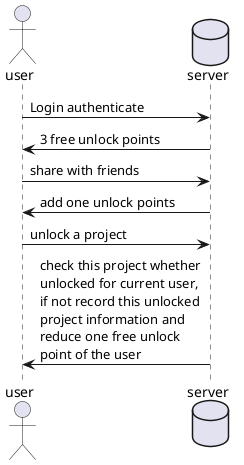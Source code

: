 @startuml
actor user
database server

user -> server: Login authenticate
server -> user: 3 free unlock points

user -> server: share with friends
server -> user: add one unlock points

user -> server: unlock a project
server -> user: check this project whether \nunlocked for current user, \nif not record this unlocked \nproject information and \nreduce one free unlock \npoint of the user
@enduml